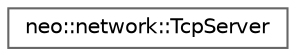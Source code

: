 digraph "Graphical Class Hierarchy"
{
 // LATEX_PDF_SIZE
  bgcolor="transparent";
  edge [fontname=Helvetica,fontsize=10,labelfontname=Helvetica,labelfontsize=10];
  node [fontname=Helvetica,fontsize=10,shape=box,height=0.2,width=0.4];
  rankdir="LR";
  Node0 [id="Node000000",label="neo::network::TcpServer",height=0.2,width=0.4,color="grey40", fillcolor="white", style="filled",URL="$classneo_1_1network_1_1_tcp_server.html",tooltip="Represents a TCP server."];
}
